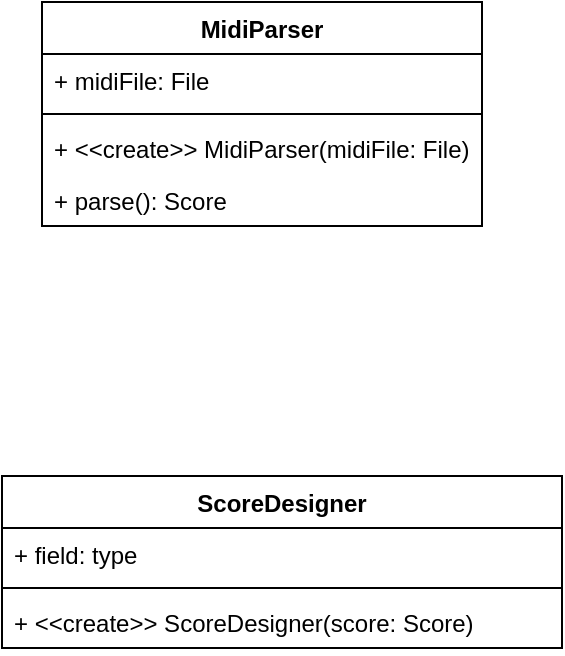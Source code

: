 <mxfile version="28.2.1">
  <diagram name="Page-1" id="jH5Ggu5JJqw-PBby8OYb">
    <mxGraphModel dx="2706" dy="1555" grid="1" gridSize="10" guides="1" tooltips="1" connect="1" arrows="1" fold="1" page="1" pageScale="1" pageWidth="850" pageHeight="1100" math="0" shadow="0">
      <root>
        <mxCell id="0" />
        <mxCell id="1" parent="0" />
        <mxCell id="qydSV1-yAPoVhm1l1adm-1" value="MidiParser" style="swimlane;fontStyle=1;align=center;verticalAlign=top;childLayout=stackLayout;horizontal=1;startSize=26;horizontalStack=0;resizeParent=1;resizeParentMax=0;resizeLast=0;collapsible=1;marginBottom=0;whiteSpace=wrap;html=1;" vertex="1" parent="1">
          <mxGeometry x="340" y="270" width="220" height="112" as="geometry" />
        </mxCell>
        <mxCell id="qydSV1-yAPoVhm1l1adm-2" value="+ midiFile: File" style="text;strokeColor=none;fillColor=none;align=left;verticalAlign=top;spacingLeft=4;spacingRight=4;overflow=hidden;rotatable=0;points=[[0,0.5],[1,0.5]];portConstraint=eastwest;whiteSpace=wrap;html=1;" vertex="1" parent="qydSV1-yAPoVhm1l1adm-1">
          <mxGeometry y="26" width="220" height="26" as="geometry" />
        </mxCell>
        <mxCell id="qydSV1-yAPoVhm1l1adm-3" value="" style="line;strokeWidth=1;fillColor=none;align=left;verticalAlign=middle;spacingTop=-1;spacingLeft=3;spacingRight=3;rotatable=0;labelPosition=right;points=[];portConstraint=eastwest;strokeColor=inherit;" vertex="1" parent="qydSV1-yAPoVhm1l1adm-1">
          <mxGeometry y="52" width="220" height="8" as="geometry" />
        </mxCell>
        <mxCell id="qydSV1-yAPoVhm1l1adm-9" value="+ &amp;lt;&amp;lt;create&amp;gt;&amp;gt; MidiParser(midiFile: File)" style="text;strokeColor=none;fillColor=none;align=left;verticalAlign=top;spacingLeft=4;spacingRight=4;overflow=hidden;rotatable=0;points=[[0,0.5],[1,0.5]];portConstraint=eastwest;whiteSpace=wrap;html=1;" vertex="1" parent="qydSV1-yAPoVhm1l1adm-1">
          <mxGeometry y="60" width="220" height="26" as="geometry" />
        </mxCell>
        <mxCell id="qydSV1-yAPoVhm1l1adm-4" value="+ parse(): Score" style="text;strokeColor=none;fillColor=none;align=left;verticalAlign=top;spacingLeft=4;spacingRight=4;overflow=hidden;rotatable=0;points=[[0,0.5],[1,0.5]];portConstraint=eastwest;whiteSpace=wrap;html=1;" vertex="1" parent="qydSV1-yAPoVhm1l1adm-1">
          <mxGeometry y="86" width="220" height="26" as="geometry" />
        </mxCell>
        <mxCell id="qydSV1-yAPoVhm1l1adm-5" value="ScoreDesigner" style="swimlane;fontStyle=1;align=center;verticalAlign=top;childLayout=stackLayout;horizontal=1;startSize=26;horizontalStack=0;resizeParent=1;resizeParentMax=0;resizeLast=0;collapsible=1;marginBottom=0;whiteSpace=wrap;html=1;" vertex="1" parent="1">
          <mxGeometry x="320" y="507" width="280" height="86" as="geometry" />
        </mxCell>
        <mxCell id="qydSV1-yAPoVhm1l1adm-6" value="+ field: type" style="text;strokeColor=none;fillColor=none;align=left;verticalAlign=top;spacingLeft=4;spacingRight=4;overflow=hidden;rotatable=0;points=[[0,0.5],[1,0.5]];portConstraint=eastwest;whiteSpace=wrap;html=1;" vertex="1" parent="qydSV1-yAPoVhm1l1adm-5">
          <mxGeometry y="26" width="280" height="26" as="geometry" />
        </mxCell>
        <mxCell id="qydSV1-yAPoVhm1l1adm-7" value="" style="line;strokeWidth=1;fillColor=none;align=left;verticalAlign=middle;spacingTop=-1;spacingLeft=3;spacingRight=3;rotatable=0;labelPosition=right;points=[];portConstraint=eastwest;strokeColor=inherit;" vertex="1" parent="qydSV1-yAPoVhm1l1adm-5">
          <mxGeometry y="52" width="280" height="8" as="geometry" />
        </mxCell>
        <mxCell id="qydSV1-yAPoVhm1l1adm-8" value="+ &amp;lt;&amp;lt;create&amp;gt;&amp;gt; ScoreDesigner(score: Score)" style="text;strokeColor=none;fillColor=none;align=left;verticalAlign=top;spacingLeft=4;spacingRight=4;overflow=hidden;rotatable=0;points=[[0,0.5],[1,0.5]];portConstraint=eastwest;whiteSpace=wrap;html=1;" vertex="1" parent="qydSV1-yAPoVhm1l1adm-5">
          <mxGeometry y="60" width="280" height="26" as="geometry" />
        </mxCell>
      </root>
    </mxGraphModel>
  </diagram>
</mxfile>
